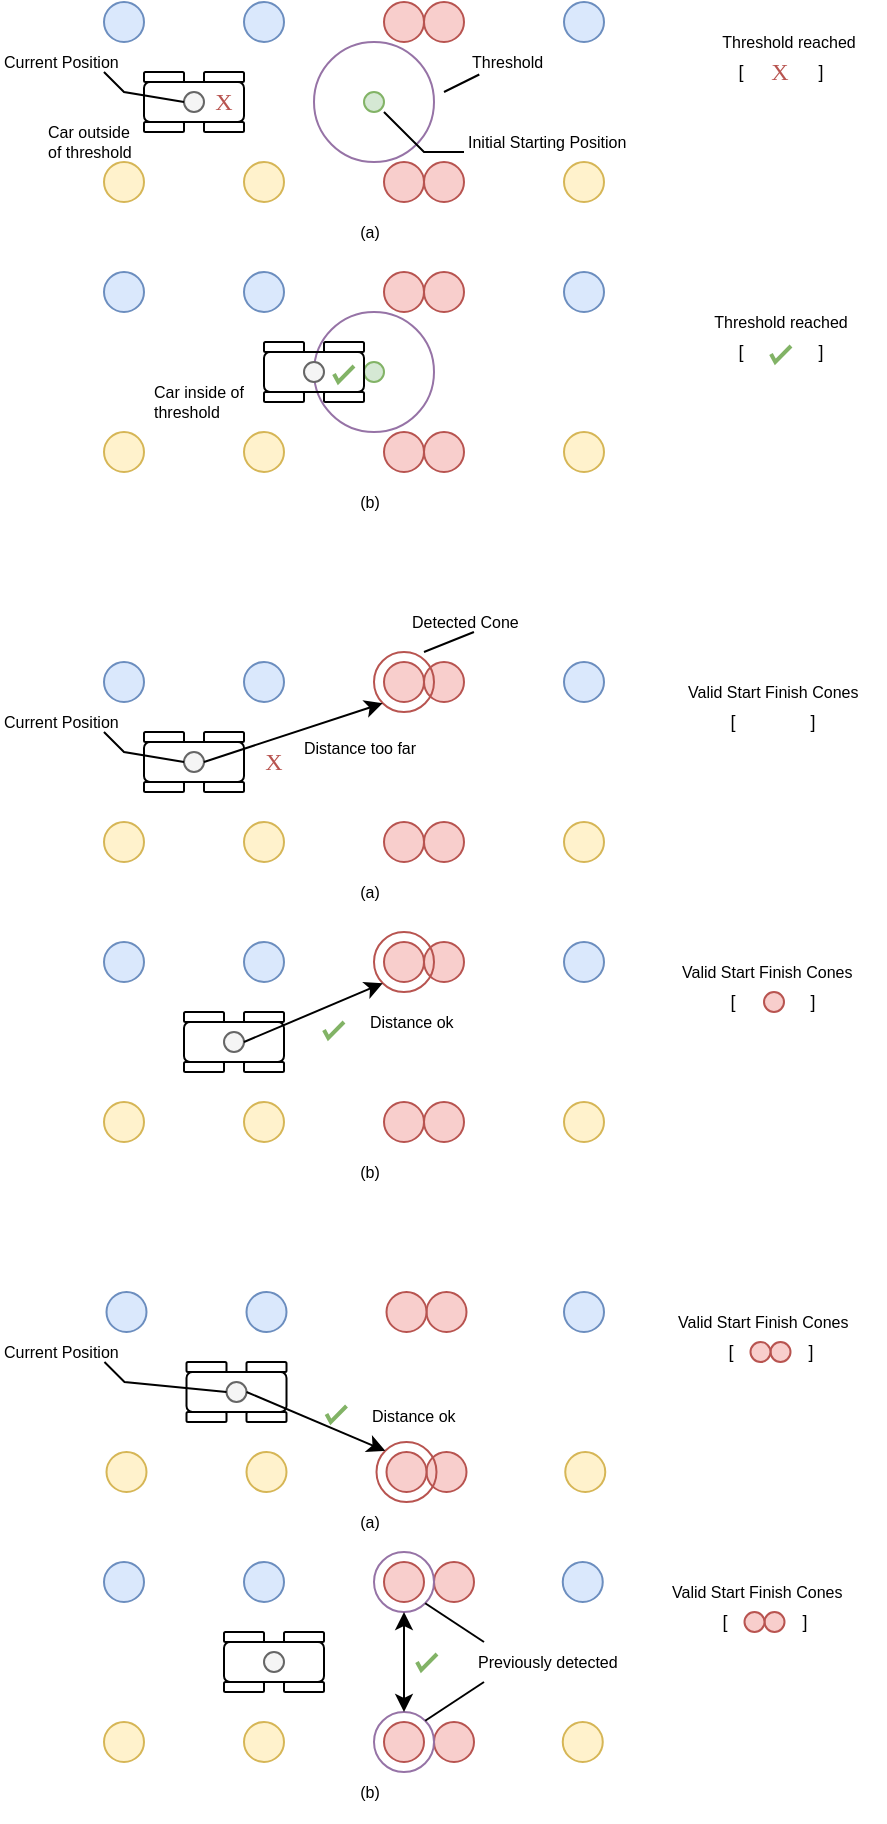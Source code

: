 <mxfile version="18.0.4" type="device"><diagram id="pE8NeCkS3sq0RhEdcYLy" name="Page-1"><mxGraphModel dx="1005" dy="575" grid="1" gridSize="10" guides="1" tooltips="1" connect="1" arrows="1" fold="1" page="1" pageScale="1" pageWidth="850" pageHeight="1100" math="0" shadow="0"><root><mxCell id="0"/><mxCell id="1" parent="0"/><mxCell id="D6EcyRkd19_P7iOiJCsI-3" value="[&amp;nbsp; &amp;nbsp; &amp;nbsp; &amp;nbsp; &amp;nbsp; &amp;nbsp; &amp;nbsp; &amp;nbsp;]" style="text;html=1;strokeColor=none;fillColor=none;align=center;verticalAlign=middle;whiteSpace=wrap;rounded=0;fontFamily=Helvetica;fontSize=9;sketch=0;" vertex="1" parent="1"><mxGeometry x="476.94" y="445" width="63.12" height="10" as="geometry"/></mxCell><mxCell id="3CB3aKo-GLkxVD4IySbN-8" value="" style="ellipse;whiteSpace=wrap;html=1;aspect=fixed;sketch=0;fillColor=none;strokeColor=#9673a6;fontFamily=Helvetica;" parent="1" vertex="1"><mxGeometry x="275" y="295" width="60" height="60" as="geometry"/></mxCell><mxCell id="4R3HOGXSp6TmTNWFVv4z-29" value="" style="ellipse;whiteSpace=wrap;html=1;aspect=fixed;sketch=0;fillColor=#dae8fc;strokeColor=#6c8ebf;fontFamily=Helvetica;" parent="1" vertex="1"><mxGeometry x="400" y="275" width="20" height="20" as="geometry"/></mxCell><mxCell id="4R3HOGXSp6TmTNWFVv4z-34" value="" style="ellipse;whiteSpace=wrap;html=1;aspect=fixed;sketch=0;fillColor=#fff2cc;strokeColor=#d6b656;fontFamily=Helvetica;" parent="1" vertex="1"><mxGeometry x="400" y="355" width="20" height="20" as="geometry"/></mxCell><mxCell id="7mS1BimvWWyyGBZMWS5H-38" value="" style="ellipse;whiteSpace=wrap;html=1;aspect=fixed;sketch=0;fillColor=#f8cecc;strokeColor=#b85450;fontFamily=Helvetica;" parent="1" vertex="1"><mxGeometry x="330" y="275" width="20" height="20" as="geometry"/></mxCell><mxCell id="7mS1BimvWWyyGBZMWS5H-39" value="" style="ellipse;whiteSpace=wrap;html=1;aspect=fixed;sketch=0;fillColor=#f8cecc;strokeColor=#b85450;fontFamily=Helvetica;" parent="1" vertex="1"><mxGeometry x="330" y="355" width="20" height="20" as="geometry"/></mxCell><mxCell id="3CB3aKo-GLkxVD4IySbN-1" value="" style="ellipse;whiteSpace=wrap;html=1;aspect=fixed;sketch=0;fillColor=#f8cecc;strokeColor=#b85450;fontFamily=Helvetica;" parent="1" vertex="1"><mxGeometry x="310" y="275" width="20" height="20" as="geometry"/></mxCell><mxCell id="3CB3aKo-GLkxVD4IySbN-4" value="" style="ellipse;whiteSpace=wrap;html=1;aspect=fixed;sketch=0;fillColor=#f8cecc;strokeColor=#b85450;fontFamily=Helvetica;" parent="1" vertex="1"><mxGeometry x="310" y="355" width="20" height="20" as="geometry"/></mxCell><mxCell id="3CB3aKo-GLkxVD4IySbN-5" value="" style="ellipse;whiteSpace=wrap;html=1;aspect=fixed;sketch=0;fillColor=#dae8fc;strokeColor=#6c8ebf;fontFamily=Helvetica;" parent="1" vertex="1"><mxGeometry x="240" y="275" width="20" height="20" as="geometry"/></mxCell><mxCell id="3CB3aKo-GLkxVD4IySbN-6" value="" style="ellipse;whiteSpace=wrap;html=1;aspect=fixed;sketch=0;fillColor=#fff2cc;strokeColor=#d6b656;fontFamily=Helvetica;" parent="1" vertex="1"><mxGeometry x="240" y="355" width="20" height="20" as="geometry"/></mxCell><mxCell id="3CB3aKo-GLkxVD4IySbN-7" value="" style="ellipse;whiteSpace=wrap;html=1;aspect=fixed;sketch=0;fillColor=#d5e8d4;strokeColor=#82b366;fontFamily=Helvetica;" parent="1" vertex="1"><mxGeometry x="300" y="320" width="10" height="10" as="geometry"/></mxCell><mxCell id="3CB3aKo-GLkxVD4IySbN-16" value="" style="group" parent="1" vertex="1" connectable="0"><mxGeometry x="190" y="310" width="50" height="30" as="geometry"/></mxCell><mxCell id="3CB3aKo-GLkxVD4IySbN-10" value="" style="rounded=1;whiteSpace=wrap;html=1;fillColor=none;" parent="3CB3aKo-GLkxVD4IySbN-16" vertex="1"><mxGeometry y="5" width="50" height="20" as="geometry"/></mxCell><mxCell id="3CB3aKo-GLkxVD4IySbN-11" value="" style="rounded=1;whiteSpace=wrap;html=1;fillColor=none;" parent="3CB3aKo-GLkxVD4IySbN-16" vertex="1"><mxGeometry width="20" height="5" as="geometry"/></mxCell><mxCell id="3CB3aKo-GLkxVD4IySbN-12" value="" style="rounded=1;whiteSpace=wrap;html=1;fillColor=none;" parent="3CB3aKo-GLkxVD4IySbN-16" vertex="1"><mxGeometry y="25" width="20" height="5" as="geometry"/></mxCell><mxCell id="3CB3aKo-GLkxVD4IySbN-13" value="" style="rounded=1;whiteSpace=wrap;html=1;fillColor=none;" parent="3CB3aKo-GLkxVD4IySbN-16" vertex="1"><mxGeometry x="30" width="20" height="5" as="geometry"/></mxCell><mxCell id="3CB3aKo-GLkxVD4IySbN-14" value="" style="rounded=1;whiteSpace=wrap;html=1;fillColor=none;" parent="3CB3aKo-GLkxVD4IySbN-16" vertex="1"><mxGeometry x="30" y="25" width="20" height="5" as="geometry"/></mxCell><mxCell id="3CB3aKo-GLkxVD4IySbN-37" value="" style="ellipse;whiteSpace=wrap;html=1;aspect=fixed;sketch=0;fillColor=#f5f5f5;strokeColor=#666666;fontFamily=Helvetica;fontColor=#333333;" parent="3CB3aKo-GLkxVD4IySbN-16" vertex="1"><mxGeometry x="20" y="10" width="10" height="10" as="geometry"/></mxCell><mxCell id="3CB3aKo-GLkxVD4IySbN-39" value="X" style="text;html=1;strokeColor=none;fillColor=none;align=center;verticalAlign=middle;whiteSpace=wrap;rounded=0;labelBackgroundColor=none;sketch=1;fontFamily=Comic Sans MS;fontColor=#B85450;" parent="3CB3aKo-GLkxVD4IySbN-16" vertex="1"><mxGeometry x="30" y="10" width="20" height="10" as="geometry"/></mxCell><mxCell id="pTOmuK1ei0gMLEp0mzOM-5" value="" style="endArrow=none;html=1;rounded=0;sketch=0;exitX=0.583;exitY=0.583;exitDx=0;exitDy=0;exitPerimeter=0;entryX=0.4;entryY=0.5;entryDx=0;entryDy=0;entryPerimeter=0;" parent="3CB3aKo-GLkxVD4IySbN-16" target="3CB3aKo-GLkxVD4IySbN-10" edge="1"><mxGeometry width="50" height="50" relative="1" as="geometry"><mxPoint x="-20.02" y="-0.02" as="sourcePoint"/><mxPoint x="20" y="20.0" as="targetPoint"/><Array as="points"><mxPoint x="-10" y="10"/></Array></mxGeometry></mxCell><mxCell id="3CB3aKo-GLkxVD4IySbN-17" value="" style="ellipse;whiteSpace=wrap;html=1;aspect=fixed;sketch=0;fillColor=#dae8fc;strokeColor=#6c8ebf;fontFamily=Helvetica;" parent="1" vertex="1"><mxGeometry x="170" y="275" width="20" height="20" as="geometry"/></mxCell><mxCell id="3CB3aKo-GLkxVD4IySbN-18" value="" style="ellipse;whiteSpace=wrap;html=1;aspect=fixed;sketch=0;fillColor=#fff2cc;strokeColor=#d6b656;fontFamily=Helvetica;" parent="1" vertex="1"><mxGeometry x="170" y="355" width="20" height="20" as="geometry"/></mxCell><mxCell id="3CB3aKo-GLkxVD4IySbN-41" value="" style="ellipse;whiteSpace=wrap;html=1;aspect=fixed;sketch=0;fillColor=#dae8fc;strokeColor=#6c8ebf;fontFamily=Helvetica;" parent="1" vertex="1"><mxGeometry x="400" y="745" width="20" height="20" as="geometry"/></mxCell><mxCell id="3CB3aKo-GLkxVD4IySbN-42" value="" style="ellipse;whiteSpace=wrap;html=1;aspect=fixed;sketch=0;fillColor=#fff2cc;strokeColor=#d6b656;fontFamily=Helvetica;" parent="1" vertex="1"><mxGeometry x="400" y="825" width="20" height="20" as="geometry"/></mxCell><mxCell id="3CB3aKo-GLkxVD4IySbN-43" value="" style="ellipse;whiteSpace=wrap;html=1;aspect=fixed;sketch=0;fillColor=#f8cecc;strokeColor=#b85450;fontFamily=Helvetica;" parent="1" vertex="1"><mxGeometry x="330" y="745" width="20" height="20" as="geometry"/></mxCell><mxCell id="3CB3aKo-GLkxVD4IySbN-44" value="" style="ellipse;whiteSpace=wrap;html=1;aspect=fixed;sketch=0;fillColor=#f8cecc;strokeColor=#b85450;fontFamily=Helvetica;" parent="1" vertex="1"><mxGeometry x="330" y="825" width="20" height="20" as="geometry"/></mxCell><mxCell id="3CB3aKo-GLkxVD4IySbN-45" value="" style="ellipse;whiteSpace=wrap;html=1;aspect=fixed;sketch=0;fillColor=#f8cecc;strokeColor=#b85450;fontFamily=Helvetica;" parent="1" vertex="1"><mxGeometry x="310" y="745" width="20" height="20" as="geometry"/></mxCell><mxCell id="3CB3aKo-GLkxVD4IySbN-46" value="" style="ellipse;whiteSpace=wrap;html=1;aspect=fixed;sketch=0;fillColor=#f8cecc;strokeColor=#b85450;fontFamily=Helvetica;" parent="1" vertex="1"><mxGeometry x="310" y="825" width="20" height="20" as="geometry"/></mxCell><mxCell id="3CB3aKo-GLkxVD4IySbN-47" value="" style="ellipse;whiteSpace=wrap;html=1;aspect=fixed;sketch=0;fillColor=#dae8fc;strokeColor=#6c8ebf;fontFamily=Helvetica;" parent="1" vertex="1"><mxGeometry x="240" y="745" width="20" height="20" as="geometry"/></mxCell><mxCell id="3CB3aKo-GLkxVD4IySbN-48" value="" style="ellipse;whiteSpace=wrap;html=1;aspect=fixed;sketch=0;fillColor=#fff2cc;strokeColor=#d6b656;fontFamily=Helvetica;" parent="1" vertex="1"><mxGeometry x="240" y="825" width="20" height="20" as="geometry"/></mxCell><mxCell id="3CB3aKo-GLkxVD4IySbN-51" value="" style="group;sketch=0;" parent="1" vertex="1" connectable="0"><mxGeometry x="210" y="780" width="50" height="30" as="geometry"/></mxCell><mxCell id="3CB3aKo-GLkxVD4IySbN-52" value="" style="rounded=1;whiteSpace=wrap;html=1;fillColor=none;sketch=0;" parent="3CB3aKo-GLkxVD4IySbN-51" vertex="1"><mxGeometry y="5" width="50" height="20" as="geometry"/></mxCell><mxCell id="3CB3aKo-GLkxVD4IySbN-53" value="" style="rounded=1;whiteSpace=wrap;html=1;fillColor=none;sketch=0;" parent="3CB3aKo-GLkxVD4IySbN-51" vertex="1"><mxGeometry width="20" height="5" as="geometry"/></mxCell><mxCell id="3CB3aKo-GLkxVD4IySbN-54" value="" style="rounded=1;whiteSpace=wrap;html=1;fillColor=none;sketch=0;" parent="3CB3aKo-GLkxVD4IySbN-51" vertex="1"><mxGeometry y="25" width="20" height="5" as="geometry"/></mxCell><mxCell id="3CB3aKo-GLkxVD4IySbN-55" value="" style="rounded=1;whiteSpace=wrap;html=1;fillColor=none;sketch=0;" parent="3CB3aKo-GLkxVD4IySbN-51" vertex="1"><mxGeometry x="30" width="20" height="5" as="geometry"/></mxCell><mxCell id="3CB3aKo-GLkxVD4IySbN-56" value="" style="rounded=1;whiteSpace=wrap;html=1;fillColor=none;sketch=0;" parent="3CB3aKo-GLkxVD4IySbN-51" vertex="1"><mxGeometry x="30" y="25" width="20" height="5" as="geometry"/></mxCell><mxCell id="3CB3aKo-GLkxVD4IySbN-57" value="" style="ellipse;whiteSpace=wrap;html=1;aspect=fixed;sketch=0;fillColor=#f5f5f5;strokeColor=#666666;fontFamily=Helvetica;fontColor=#333333;" parent="3CB3aKo-GLkxVD4IySbN-51" vertex="1"><mxGeometry x="20" y="10" width="10" height="10" as="geometry"/></mxCell><mxCell id="3CB3aKo-GLkxVD4IySbN-59" value="" style="ellipse;whiteSpace=wrap;html=1;aspect=fixed;sketch=0;fillColor=#dae8fc;strokeColor=#6c8ebf;fontFamily=Helvetica;" parent="1" vertex="1"><mxGeometry x="170" y="745" width="20" height="20" as="geometry"/></mxCell><mxCell id="3CB3aKo-GLkxVD4IySbN-60" value="" style="ellipse;whiteSpace=wrap;html=1;aspect=fixed;sketch=0;fillColor=#fff2cc;strokeColor=#d6b656;fontFamily=Helvetica;" parent="1" vertex="1"><mxGeometry x="170" y="825" width="20" height="20" as="geometry"/></mxCell><mxCell id="3CB3aKo-GLkxVD4IySbN-61" value="" style="ellipse;whiteSpace=wrap;html=1;aspect=fixed;sketch=0;fillColor=none;strokeColor=#b85450;fontFamily=Helvetica;" parent="1" vertex="1"><mxGeometry x="305" y="740" width="30" height="30" as="geometry"/></mxCell><mxCell id="3CB3aKo-GLkxVD4IySbN-62" value="" style="endArrow=classic;html=1;rounded=0;exitX=1;exitY=0.5;exitDx=0;exitDy=0;entryX=0;entryY=1;entryDx=0;entryDy=0;sketch=0;" parent="1" source="3CB3aKo-GLkxVD4IySbN-57" target="3CB3aKo-GLkxVD4IySbN-61" edge="1"><mxGeometry width="50" height="50" relative="1" as="geometry"><mxPoint x="270" y="825" as="sourcePoint"/><mxPoint x="320" y="775" as="targetPoint"/></mxGeometry></mxCell><mxCell id="3CB3aKo-GLkxVD4IySbN-63" value="" style="ellipse;whiteSpace=wrap;html=1;aspect=fixed;sketch=0;fillColor=#f8cecc;strokeColor=#b85450;fontFamily=Helvetica;" parent="1" vertex="1"><mxGeometry x="500" y="770" width="10" height="10" as="geometry"/></mxCell><mxCell id="3CB3aKo-GLkxVD4IySbN-65" value="Valid Start Finish Cones" style="text;html=1;strokeColor=none;fillColor=none;align=left;verticalAlign=middle;whiteSpace=wrap;rounded=0;fontFamily=Helvetica;fontSize=8;sketch=0;" parent="1" vertex="1"><mxGeometry x="456.5" y="755" width="97" height="10" as="geometry"/></mxCell><mxCell id="3CB3aKo-GLkxVD4IySbN-66" value="[&amp;nbsp; &amp;nbsp; &amp;nbsp; &amp;nbsp; &amp;nbsp; &amp;nbsp; &amp;nbsp; &amp;nbsp;]" style="text;html=1;strokeColor=none;fillColor=none;align=center;verticalAlign=middle;whiteSpace=wrap;rounded=0;fontFamily=Helvetica;fontSize=9;sketch=0;" parent="1" vertex="1"><mxGeometry x="473.44" y="770" width="63.12" height="10" as="geometry"/></mxCell><mxCell id="3CB3aKo-GLkxVD4IySbN-67" value="" style="html=1;verticalLabelPosition=bottom;labelBackgroundColor=#ffffff;verticalAlign=top;shadow=0;dashed=0;strokeWidth=2;shape=mxgraph.ios7.misc.check;strokeColor=#82b366;sketch=0;fontFamily=Comic Sans MS;fillColor=#d5e8d4;" parent="1" vertex="1"><mxGeometry x="280" y="785" width="10" height="8" as="geometry"/></mxCell><mxCell id="3CB3aKo-GLkxVD4IySbN-68" value="" style="ellipse;whiteSpace=wrap;html=1;aspect=fixed;sketch=0;fillColor=#dae8fc;strokeColor=#6c8ebf;fontFamily=Helvetica;" parent="1" vertex="1"><mxGeometry x="400" y="605" width="20" height="20" as="geometry"/></mxCell><mxCell id="3CB3aKo-GLkxVD4IySbN-69" value="" style="ellipse;whiteSpace=wrap;html=1;aspect=fixed;sketch=0;fillColor=#fff2cc;strokeColor=#d6b656;fontFamily=Helvetica;" parent="1" vertex="1"><mxGeometry x="400" y="685" width="20" height="20" as="geometry"/></mxCell><mxCell id="3CB3aKo-GLkxVD4IySbN-70" value="" style="ellipse;whiteSpace=wrap;html=1;aspect=fixed;sketch=0;fillColor=#f8cecc;strokeColor=#b85450;fontFamily=Helvetica;" parent="1" vertex="1"><mxGeometry x="330" y="605" width="20" height="20" as="geometry"/></mxCell><mxCell id="3CB3aKo-GLkxVD4IySbN-71" value="" style="ellipse;whiteSpace=wrap;html=1;aspect=fixed;sketch=0;fillColor=#f8cecc;strokeColor=#b85450;fontFamily=Helvetica;" parent="1" vertex="1"><mxGeometry x="330" y="685" width="20" height="20" as="geometry"/></mxCell><mxCell id="3CB3aKo-GLkxVD4IySbN-72" value="" style="ellipse;whiteSpace=wrap;html=1;aspect=fixed;sketch=0;fillColor=#f8cecc;strokeColor=#b85450;fontFamily=Helvetica;" parent="1" vertex="1"><mxGeometry x="310" y="605" width="20" height="20" as="geometry"/></mxCell><mxCell id="3CB3aKo-GLkxVD4IySbN-73" value="" style="ellipse;whiteSpace=wrap;html=1;aspect=fixed;sketch=0;fillColor=#f8cecc;strokeColor=#b85450;fontFamily=Helvetica;" parent="1" vertex="1"><mxGeometry x="310" y="685" width="20" height="20" as="geometry"/></mxCell><mxCell id="3CB3aKo-GLkxVD4IySbN-74" value="" style="ellipse;whiteSpace=wrap;html=1;aspect=fixed;sketch=0;fillColor=#dae8fc;strokeColor=#6c8ebf;fontFamily=Helvetica;" parent="1" vertex="1"><mxGeometry x="240" y="605" width="20" height="20" as="geometry"/></mxCell><mxCell id="3CB3aKo-GLkxVD4IySbN-75" value="" style="ellipse;whiteSpace=wrap;html=1;aspect=fixed;sketch=0;fillColor=#fff2cc;strokeColor=#d6b656;fontFamily=Helvetica;" parent="1" vertex="1"><mxGeometry x="240" y="685" width="20" height="20" as="geometry"/></mxCell><mxCell id="3CB3aKo-GLkxVD4IySbN-76" value="" style="group" parent="1" vertex="1" connectable="0"><mxGeometry x="190" y="640" width="50" height="30" as="geometry"/></mxCell><mxCell id="3CB3aKo-GLkxVD4IySbN-77" value="" style="rounded=1;whiteSpace=wrap;html=1;fillColor=none;" parent="3CB3aKo-GLkxVD4IySbN-76" vertex="1"><mxGeometry y="5" width="50" height="20" as="geometry"/></mxCell><mxCell id="3CB3aKo-GLkxVD4IySbN-78" value="" style="rounded=1;whiteSpace=wrap;html=1;fillColor=none;" parent="3CB3aKo-GLkxVD4IySbN-76" vertex="1"><mxGeometry width="20" height="5" as="geometry"/></mxCell><mxCell id="3CB3aKo-GLkxVD4IySbN-79" value="" style="rounded=1;whiteSpace=wrap;html=1;fillColor=none;" parent="3CB3aKo-GLkxVD4IySbN-76" vertex="1"><mxGeometry y="25" width="20" height="5" as="geometry"/></mxCell><mxCell id="3CB3aKo-GLkxVD4IySbN-80" value="" style="rounded=1;whiteSpace=wrap;html=1;fillColor=none;" parent="3CB3aKo-GLkxVD4IySbN-76" vertex="1"><mxGeometry x="30" width="20" height="5" as="geometry"/></mxCell><mxCell id="3CB3aKo-GLkxVD4IySbN-81" value="" style="rounded=1;whiteSpace=wrap;html=1;fillColor=none;" parent="3CB3aKo-GLkxVD4IySbN-76" vertex="1"><mxGeometry x="30" y="25" width="20" height="5" as="geometry"/></mxCell><mxCell id="3CB3aKo-GLkxVD4IySbN-82" value="" style="ellipse;whiteSpace=wrap;html=1;aspect=fixed;sketch=0;fillColor=#f5f5f5;strokeColor=#666666;fontFamily=Helvetica;fontColor=#333333;" parent="3CB3aKo-GLkxVD4IySbN-76" vertex="1"><mxGeometry x="20" y="10" width="10" height="10" as="geometry"/></mxCell><mxCell id="3CB3aKo-GLkxVD4IySbN-83" value="" style="ellipse;whiteSpace=wrap;html=1;aspect=fixed;sketch=0;fillColor=#dae8fc;strokeColor=#6c8ebf;fontFamily=Helvetica;" parent="1" vertex="1"><mxGeometry x="170" y="605" width="20" height="20" as="geometry"/></mxCell><mxCell id="3CB3aKo-GLkxVD4IySbN-84" value="" style="ellipse;whiteSpace=wrap;html=1;aspect=fixed;sketch=0;fillColor=#fff2cc;strokeColor=#d6b656;fontFamily=Helvetica;" parent="1" vertex="1"><mxGeometry x="170" y="685" width="20" height="20" as="geometry"/></mxCell><mxCell id="3CB3aKo-GLkxVD4IySbN-85" value="" style="ellipse;whiteSpace=wrap;html=1;aspect=fixed;sketch=0;fillColor=none;strokeColor=#b85450;fontFamily=Helvetica;" parent="1" vertex="1"><mxGeometry x="305" y="600" width="30" height="30" as="geometry"/></mxCell><mxCell id="3CB3aKo-GLkxVD4IySbN-86" value="" style="endArrow=classic;html=1;rounded=0;exitX=1;exitY=0.5;exitDx=0;exitDy=0;entryX=0;entryY=1;entryDx=0;entryDy=0;sketch=0;" parent="1" source="3CB3aKo-GLkxVD4IySbN-82" target="3CB3aKo-GLkxVD4IySbN-85" edge="1"><mxGeometry width="50" height="50" relative="1" as="geometry"><mxPoint x="270" y="685" as="sourcePoint"/><mxPoint x="320" y="635" as="targetPoint"/></mxGeometry></mxCell><mxCell id="3CB3aKo-GLkxVD4IySbN-88" value="Valid Start Finish Cones" style="text;html=1;strokeColor=none;fillColor=none;align=left;verticalAlign=middle;whiteSpace=wrap;rounded=0;fontFamily=Helvetica;fontSize=8;" parent="1" vertex="1"><mxGeometry x="460" y="615" width="97" height="10" as="geometry"/></mxCell><mxCell id="3CB3aKo-GLkxVD4IySbN-91" value="X" style="text;html=1;strokeColor=none;fillColor=none;align=center;verticalAlign=middle;whiteSpace=wrap;rounded=0;labelBackgroundColor=none;sketch=0;fontFamily=Comic Sans MS;fontColor=#B85450;" parent="1" vertex="1"><mxGeometry x="245" y="650" width="20" height="10" as="geometry"/></mxCell><mxCell id="3CB3aKo-GLkxVD4IySbN-92" value="[&amp;nbsp; &amp;nbsp; &amp;nbsp; &amp;nbsp; &amp;nbsp; &amp;nbsp; &amp;nbsp; &amp;nbsp;]" style="text;html=1;strokeColor=none;fillColor=none;align=center;verticalAlign=middle;whiteSpace=wrap;rounded=0;fontFamily=Helvetica;fontSize=9;" parent="1" vertex="1"><mxGeometry x="473.44" y="630" width="63.12" height="10" as="geometry"/></mxCell><mxCell id="3CB3aKo-GLkxVD4IySbN-93" value="" style="ellipse;whiteSpace=wrap;html=1;aspect=fixed;sketch=0;fillColor=#dae8fc;strokeColor=#6c8ebf;fontFamily=Helvetica;" parent="1" vertex="1"><mxGeometry x="400" y="920" width="20" height="20" as="geometry"/></mxCell><mxCell id="3CB3aKo-GLkxVD4IySbN-94" value="" style="ellipse;whiteSpace=wrap;html=1;aspect=fixed;sketch=0;fillColor=#fff2cc;strokeColor=#d6b656;fontFamily=Helvetica;" parent="1" vertex="1"><mxGeometry x="400.63" y="1000" width="20" height="20" as="geometry"/></mxCell><mxCell id="3CB3aKo-GLkxVD4IySbN-95" value="" style="ellipse;whiteSpace=wrap;html=1;aspect=fixed;sketch=0;fillColor=#f8cecc;strokeColor=#b85450;fontFamily=Helvetica;" parent="1" vertex="1"><mxGeometry x="331.25" y="920" width="20" height="20" as="geometry"/></mxCell><mxCell id="3CB3aKo-GLkxVD4IySbN-96" value="" style="ellipse;whiteSpace=wrap;html=1;aspect=fixed;sketch=0;fillColor=#f8cecc;strokeColor=#b85450;fontFamily=Helvetica;" parent="1" vertex="1"><mxGeometry x="331.25" y="1000" width="20" height="20" as="geometry"/></mxCell><mxCell id="3CB3aKo-GLkxVD4IySbN-97" value="" style="ellipse;whiteSpace=wrap;html=1;aspect=fixed;sketch=0;fillColor=#f8cecc;strokeColor=#b85450;fontFamily=Helvetica;" parent="1" vertex="1"><mxGeometry x="311.25" y="920" width="20" height="20" as="geometry"/></mxCell><mxCell id="3CB3aKo-GLkxVD4IySbN-98" value="" style="ellipse;whiteSpace=wrap;html=1;aspect=fixed;sketch=0;fillColor=#f8cecc;strokeColor=#b85450;fontFamily=Helvetica;" parent="1" vertex="1"><mxGeometry x="311.25" y="1000" width="20" height="20" as="geometry"/></mxCell><mxCell id="3CB3aKo-GLkxVD4IySbN-99" value="" style="ellipse;whiteSpace=wrap;html=1;aspect=fixed;sketch=0;fillColor=#dae8fc;strokeColor=#6c8ebf;fontFamily=Helvetica;" parent="1" vertex="1"><mxGeometry x="241.25" y="920" width="20" height="20" as="geometry"/></mxCell><mxCell id="3CB3aKo-GLkxVD4IySbN-100" value="" style="ellipse;whiteSpace=wrap;html=1;aspect=fixed;sketch=0;fillColor=#fff2cc;strokeColor=#d6b656;fontFamily=Helvetica;" parent="1" vertex="1"><mxGeometry x="241.25" y="1000" width="20" height="20" as="geometry"/></mxCell><mxCell id="3CB3aKo-GLkxVD4IySbN-101" value="" style="group;sketch=0;" parent="1" vertex="1" connectable="0"><mxGeometry x="211.25" y="955" width="50" height="30" as="geometry"/></mxCell><mxCell id="3CB3aKo-GLkxVD4IySbN-102" value="" style="rounded=1;whiteSpace=wrap;html=1;fillColor=none;sketch=0;" parent="3CB3aKo-GLkxVD4IySbN-101" vertex="1"><mxGeometry y="5" width="50" height="20" as="geometry"/></mxCell><mxCell id="3CB3aKo-GLkxVD4IySbN-103" value="" style="rounded=1;whiteSpace=wrap;html=1;fillColor=none;sketch=0;" parent="3CB3aKo-GLkxVD4IySbN-101" vertex="1"><mxGeometry width="20" height="5" as="geometry"/></mxCell><mxCell id="3CB3aKo-GLkxVD4IySbN-104" value="" style="rounded=1;whiteSpace=wrap;html=1;fillColor=none;sketch=0;" parent="3CB3aKo-GLkxVD4IySbN-101" vertex="1"><mxGeometry y="25" width="20" height="5" as="geometry"/></mxCell><mxCell id="3CB3aKo-GLkxVD4IySbN-105" value="" style="rounded=1;whiteSpace=wrap;html=1;fillColor=none;sketch=0;" parent="3CB3aKo-GLkxVD4IySbN-101" vertex="1"><mxGeometry x="30" width="20" height="5" as="geometry"/></mxCell><mxCell id="3CB3aKo-GLkxVD4IySbN-106" value="" style="rounded=1;whiteSpace=wrap;html=1;fillColor=none;sketch=0;" parent="3CB3aKo-GLkxVD4IySbN-101" vertex="1"><mxGeometry x="30" y="25" width="20" height="5" as="geometry"/></mxCell><mxCell id="3CB3aKo-GLkxVD4IySbN-107" value="" style="ellipse;whiteSpace=wrap;html=1;aspect=fixed;sketch=0;fillColor=#f5f5f5;strokeColor=#666666;fontFamily=Helvetica;fontColor=#333333;" parent="3CB3aKo-GLkxVD4IySbN-101" vertex="1"><mxGeometry x="20" y="10" width="10" height="10" as="geometry"/></mxCell><mxCell id="3CB3aKo-GLkxVD4IySbN-108" value="" style="ellipse;whiteSpace=wrap;html=1;aspect=fixed;sketch=0;fillColor=#dae8fc;strokeColor=#6c8ebf;fontFamily=Helvetica;" parent="1" vertex="1"><mxGeometry x="171.25" y="920" width="20" height="20" as="geometry"/></mxCell><mxCell id="3CB3aKo-GLkxVD4IySbN-109" value="" style="ellipse;whiteSpace=wrap;html=1;aspect=fixed;sketch=0;fillColor=#fff2cc;strokeColor=#d6b656;fontFamily=Helvetica;" parent="1" vertex="1"><mxGeometry x="171.25" y="1000" width="20" height="20" as="geometry"/></mxCell><mxCell id="3CB3aKo-GLkxVD4IySbN-110" value="" style="ellipse;whiteSpace=wrap;html=1;aspect=fixed;sketch=0;fillColor=none;strokeColor=#b85450;fontFamily=Helvetica;" parent="1" vertex="1"><mxGeometry x="306.25" y="995" width="30" height="30" as="geometry"/></mxCell><mxCell id="3CB3aKo-GLkxVD4IySbN-111" value="" style="endArrow=classic;html=1;rounded=0;exitX=1;exitY=0.5;exitDx=0;exitDy=0;sketch=0;entryX=0;entryY=0;entryDx=0;entryDy=0;" parent="1" source="3CB3aKo-GLkxVD4IySbN-107" target="3CB3aKo-GLkxVD4IySbN-110" edge="1"><mxGeometry width="50" height="50" relative="1" as="geometry"><mxPoint x="271.25" y="1000" as="sourcePoint"/><mxPoint x="304.75" y="985" as="targetPoint"/></mxGeometry></mxCell><mxCell id="3CB3aKo-GLkxVD4IySbN-112" value="" style="ellipse;whiteSpace=wrap;html=1;aspect=fixed;sketch=0;fillColor=#f8cecc;strokeColor=#b85450;fontFamily=Helvetica;" parent="1" vertex="1"><mxGeometry x="503.25" y="945" width="10" height="10" as="geometry"/></mxCell><mxCell id="3CB3aKo-GLkxVD4IySbN-113" value="Valid Start Finish Cones" style="text;html=1;strokeColor=none;fillColor=none;align=left;verticalAlign=middle;whiteSpace=wrap;rounded=0;fontFamily=Helvetica;fontSize=8;sketch=0;" parent="1" vertex="1"><mxGeometry x="454.75" y="930" width="97" height="10" as="geometry"/></mxCell><mxCell id="3CB3aKo-GLkxVD4IySbN-114" value="[&amp;nbsp; &amp;nbsp; &amp;nbsp; &amp;nbsp; &amp;nbsp; &amp;nbsp; &amp;nbsp; &amp;nbsp;]" style="text;html=1;strokeColor=none;fillColor=none;align=center;verticalAlign=middle;whiteSpace=wrap;rounded=0;fontFamily=Helvetica;fontSize=9;sketch=0;" parent="1" vertex="1"><mxGeometry x="471.69" y="945" width="63.12" height="10" as="geometry"/></mxCell><mxCell id="3CB3aKo-GLkxVD4IySbN-115" value="" style="html=1;verticalLabelPosition=bottom;labelBackgroundColor=#ffffff;verticalAlign=top;shadow=0;dashed=0;strokeWidth=2;shape=mxgraph.ios7.misc.check;strokeColor=#82b366;sketch=0;fontFamily=Comic Sans MS;fillColor=#d5e8d4;" parent="1" vertex="1"><mxGeometry x="281.25" y="977" width="10" height="8" as="geometry"/></mxCell><mxCell id="3CB3aKo-GLkxVD4IySbN-116" value="" style="ellipse;whiteSpace=wrap;html=1;aspect=fixed;sketch=0;fillColor=#f8cecc;strokeColor=#b85450;fontFamily=Helvetica;" parent="1" vertex="1"><mxGeometry x="493.25" y="945" width="10" height="10" as="geometry"/></mxCell><mxCell id="3CB3aKo-GLkxVD4IySbN-120" value="" style="ellipse;whiteSpace=wrap;html=1;aspect=fixed;sketch=0;fillColor=#dae8fc;strokeColor=#6c8ebf;fontFamily=Helvetica;" parent="1" vertex="1"><mxGeometry x="399.38" y="1055" width="20" height="20" as="geometry"/></mxCell><mxCell id="3CB3aKo-GLkxVD4IySbN-121" value="" style="ellipse;whiteSpace=wrap;html=1;aspect=fixed;sketch=0;fillColor=#fff2cc;strokeColor=#d6b656;fontFamily=Helvetica;" parent="1" vertex="1"><mxGeometry x="399.38" y="1135" width="20" height="20" as="geometry"/></mxCell><mxCell id="3CB3aKo-GLkxVD4IySbN-122" value="" style="ellipse;whiteSpace=wrap;html=1;aspect=fixed;sketch=0;fillColor=#f8cecc;strokeColor=#b85450;fontFamily=Helvetica;" parent="1" vertex="1"><mxGeometry x="335" y="1055" width="20" height="20" as="geometry"/></mxCell><mxCell id="3CB3aKo-GLkxVD4IySbN-123" value="" style="ellipse;whiteSpace=wrap;html=1;aspect=fixed;sketch=0;fillColor=#f8cecc;strokeColor=#b85450;fontFamily=Helvetica;" parent="1" vertex="1"><mxGeometry x="335" y="1135" width="20" height="20" as="geometry"/></mxCell><mxCell id="3CB3aKo-GLkxVD4IySbN-124" value="" style="ellipse;whiteSpace=wrap;html=1;aspect=fixed;sketch=0;fillColor=#f8cecc;strokeColor=#b85450;fontFamily=Helvetica;" parent="1" vertex="1"><mxGeometry x="310" y="1055" width="20" height="20" as="geometry"/></mxCell><mxCell id="3CB3aKo-GLkxVD4IySbN-125" value="" style="ellipse;whiteSpace=wrap;html=1;aspect=fixed;sketch=0;fillColor=#f8cecc;strokeColor=#b85450;fontFamily=Helvetica;" parent="1" vertex="1"><mxGeometry x="310" y="1135" width="20" height="20" as="geometry"/></mxCell><mxCell id="3CB3aKo-GLkxVD4IySbN-126" value="" style="ellipse;whiteSpace=wrap;html=1;aspect=fixed;sketch=0;fillColor=#dae8fc;strokeColor=#6c8ebf;fontFamily=Helvetica;" parent="1" vertex="1"><mxGeometry x="240" y="1055" width="20" height="20" as="geometry"/></mxCell><mxCell id="3CB3aKo-GLkxVD4IySbN-127" value="" style="ellipse;whiteSpace=wrap;html=1;aspect=fixed;sketch=0;fillColor=#fff2cc;strokeColor=#d6b656;fontFamily=Helvetica;" parent="1" vertex="1"><mxGeometry x="240" y="1135" width="20" height="20" as="geometry"/></mxCell><mxCell id="3CB3aKo-GLkxVD4IySbN-128" value="" style="group;sketch=0;" parent="1" vertex="1" connectable="0"><mxGeometry x="230" y="1090" width="50" height="30" as="geometry"/></mxCell><mxCell id="3CB3aKo-GLkxVD4IySbN-129" value="" style="rounded=1;whiteSpace=wrap;html=1;fillColor=none;sketch=0;" parent="3CB3aKo-GLkxVD4IySbN-128" vertex="1"><mxGeometry y="5" width="50" height="20" as="geometry"/></mxCell><mxCell id="3CB3aKo-GLkxVD4IySbN-130" value="" style="rounded=1;whiteSpace=wrap;html=1;fillColor=none;sketch=0;" parent="3CB3aKo-GLkxVD4IySbN-128" vertex="1"><mxGeometry width="20" height="5" as="geometry"/></mxCell><mxCell id="3CB3aKo-GLkxVD4IySbN-131" value="" style="rounded=1;whiteSpace=wrap;html=1;fillColor=none;sketch=0;" parent="3CB3aKo-GLkxVD4IySbN-128" vertex="1"><mxGeometry y="25" width="20" height="5" as="geometry"/></mxCell><mxCell id="3CB3aKo-GLkxVD4IySbN-132" value="" style="rounded=1;whiteSpace=wrap;html=1;fillColor=none;sketch=0;" parent="3CB3aKo-GLkxVD4IySbN-128" vertex="1"><mxGeometry x="30" width="20" height="5" as="geometry"/></mxCell><mxCell id="3CB3aKo-GLkxVD4IySbN-133" value="" style="rounded=1;whiteSpace=wrap;html=1;fillColor=none;sketch=0;" parent="3CB3aKo-GLkxVD4IySbN-128" vertex="1"><mxGeometry x="30" y="25" width="20" height="5" as="geometry"/></mxCell><mxCell id="3CB3aKo-GLkxVD4IySbN-134" value="" style="ellipse;whiteSpace=wrap;html=1;aspect=fixed;sketch=0;fillColor=#f5f5f5;strokeColor=#666666;fontFamily=Helvetica;fontColor=#333333;" parent="3CB3aKo-GLkxVD4IySbN-128" vertex="1"><mxGeometry x="20" y="10" width="10" height="10" as="geometry"/></mxCell><mxCell id="3CB3aKo-GLkxVD4IySbN-135" value="" style="ellipse;whiteSpace=wrap;html=1;aspect=fixed;sketch=0;fillColor=#dae8fc;strokeColor=#6c8ebf;fontFamily=Helvetica;" parent="1" vertex="1"><mxGeometry x="170" y="1055" width="20" height="20" as="geometry"/></mxCell><mxCell id="3CB3aKo-GLkxVD4IySbN-136" value="" style="ellipse;whiteSpace=wrap;html=1;aspect=fixed;sketch=0;fillColor=#fff2cc;strokeColor=#d6b656;fontFamily=Helvetica;" parent="1" vertex="1"><mxGeometry x="170" y="1135" width="20" height="20" as="geometry"/></mxCell><mxCell id="3CB3aKo-GLkxVD4IySbN-137" value="" style="ellipse;whiteSpace=wrap;html=1;aspect=fixed;sketch=0;fillColor=none;strokeColor=#9673a6;fontFamily=Helvetica;" parent="1" vertex="1"><mxGeometry x="305" y="1130" width="30" height="30" as="geometry"/></mxCell><mxCell id="3CB3aKo-GLkxVD4IySbN-139" value="" style="ellipse;whiteSpace=wrap;html=1;aspect=fixed;sketch=0;fillColor=#f8cecc;strokeColor=#b85450;fontFamily=Helvetica;" parent="1" vertex="1"><mxGeometry x="500.25" y="1080" width="10" height="10" as="geometry"/></mxCell><mxCell id="3CB3aKo-GLkxVD4IySbN-140" value="Valid Start Finish Cones" style="text;html=1;strokeColor=none;fillColor=none;align=left;verticalAlign=middle;whiteSpace=wrap;rounded=0;fontFamily=Helvetica;fontSize=8;sketch=0;" parent="1" vertex="1"><mxGeometry x="451.75" y="1065" width="97" height="10" as="geometry"/></mxCell><mxCell id="3CB3aKo-GLkxVD4IySbN-141" value="[&amp;nbsp; &amp;nbsp; &amp;nbsp; &amp;nbsp; &amp;nbsp; &amp;nbsp; &amp;nbsp; &amp;nbsp;]" style="text;html=1;strokeColor=none;fillColor=none;align=center;verticalAlign=middle;whiteSpace=wrap;rounded=0;fontFamily=Helvetica;fontSize=9;sketch=0;" parent="1" vertex="1"><mxGeometry x="468.69" y="1080" width="63.12" height="10" as="geometry"/></mxCell><mxCell id="3CB3aKo-GLkxVD4IySbN-143" value="" style="ellipse;whiteSpace=wrap;html=1;aspect=fixed;sketch=0;fillColor=#f8cecc;strokeColor=#b85450;fontFamily=Helvetica;" parent="1" vertex="1"><mxGeometry x="490.25" y="1080" width="10" height="10" as="geometry"/></mxCell><mxCell id="3CB3aKo-GLkxVD4IySbN-144" value="" style="ellipse;whiteSpace=wrap;html=1;aspect=fixed;sketch=0;fillColor=none;strokeColor=#9673a6;fontFamily=Helvetica;" parent="1" vertex="1"><mxGeometry x="305" y="1050" width="30" height="30" as="geometry"/></mxCell><mxCell id="3CB3aKo-GLkxVD4IySbN-145" value="" style="endArrow=classic;startArrow=classic;html=1;rounded=0;sketch=0;entryX=0.5;entryY=1;entryDx=0;entryDy=0;exitX=0.5;exitY=0;exitDx=0;exitDy=0;" parent="1" source="3CB3aKo-GLkxVD4IySbN-137" target="3CB3aKo-GLkxVD4IySbN-144" edge="1"><mxGeometry width="50" height="50" relative="1" as="geometry"><mxPoint x="350" y="1135" as="sourcePoint"/><mxPoint x="400" y="1085" as="targetPoint"/></mxGeometry></mxCell><mxCell id="3CB3aKo-GLkxVD4IySbN-146" value="" style="html=1;verticalLabelPosition=bottom;labelBackgroundColor=#ffffff;verticalAlign=top;shadow=0;dashed=0;strokeWidth=2;shape=mxgraph.ios7.misc.check;strokeColor=#82b366;sketch=0;fontFamily=Comic Sans MS;fillColor=#d5e8d4;" parent="1" vertex="1"><mxGeometry x="326.5" y="1101" width="10" height="8" as="geometry"/></mxCell><mxCell id="3CB3aKo-GLkxVD4IySbN-160" value="Threshold" style="text;html=1;strokeColor=none;fillColor=none;align=left;verticalAlign=middle;whiteSpace=wrap;rounded=0;fontFamily=Helvetica;fontSize=8;" parent="1" vertex="1"><mxGeometry x="351.5" y="300" width="50" height="10" as="geometry"/></mxCell><mxCell id="3CB3aKo-GLkxVD4IySbN-161" value="" style="endArrow=none;html=1;rounded=0;sketch=0;entryX=0.123;entryY=1.124;entryDx=0;entryDy=0;entryPerimeter=0;" parent="1" target="3CB3aKo-GLkxVD4IySbN-160" edge="1"><mxGeometry width="50" height="50" relative="1" as="geometry"><mxPoint x="340" y="320" as="sourcePoint"/><mxPoint x="377" y="320" as="targetPoint"/></mxGeometry></mxCell><mxCell id="3CB3aKo-GLkxVD4IySbN-171" value="Detected Cone" style="text;html=1;strokeColor=none;fillColor=none;align=left;verticalAlign=middle;whiteSpace=wrap;rounded=0;fontFamily=Helvetica;fontSize=8;" parent="1" vertex="1"><mxGeometry x="321.5" y="580" width="90" height="10" as="geometry"/></mxCell><mxCell id="3CB3aKo-GLkxVD4IySbN-174" value="" style="endArrow=none;html=1;rounded=0;sketch=0;exitX=0.833;exitY=0;exitDx=0;exitDy=0;exitPerimeter=0;entryX=0.372;entryY=1;entryDx=0;entryDy=0;entryPerimeter=0;" parent="1" source="3CB3aKo-GLkxVD4IySbN-85" target="3CB3aKo-GLkxVD4IySbN-171" edge="1"><mxGeometry width="50" height="50" relative="1" as="geometry"><mxPoint x="370" y="640" as="sourcePoint"/><mxPoint x="420" y="590" as="targetPoint"/></mxGeometry></mxCell><mxCell id="3CB3aKo-GLkxVD4IySbN-175" value="Previously detected" style="text;html=1;strokeColor=none;fillColor=none;align=left;verticalAlign=middle;whiteSpace=wrap;rounded=0;fontFamily=Helvetica;fontSize=8;sketch=0;" parent="1" vertex="1"><mxGeometry x="355" y="1100" width="90" height="10" as="geometry"/></mxCell><mxCell id="3CB3aKo-GLkxVD4IySbN-176" value="" style="endArrow=none;html=1;rounded=0;sketch=0;entryX=1;entryY=1;entryDx=0;entryDy=0;" parent="1" target="3CB3aKo-GLkxVD4IySbN-144" edge="1"><mxGeometry width="50" height="50" relative="1" as="geometry"><mxPoint x="360" y="1095" as="sourcePoint"/><mxPoint x="340" y="1085" as="targetPoint"/></mxGeometry></mxCell><mxCell id="3CB3aKo-GLkxVD4IySbN-177" value="" style="endArrow=none;html=1;rounded=0;sketch=0;entryX=1;entryY=0;entryDx=0;entryDy=0;" parent="1" target="3CB3aKo-GLkxVD4IySbN-137" edge="1"><mxGeometry width="50" height="50" relative="1" as="geometry"><mxPoint x="360" y="1115" as="sourcePoint"/><mxPoint x="340.607" y="1085.607" as="targetPoint"/></mxGeometry></mxCell><mxCell id="pTOmuK1ei0gMLEp0mzOM-1" value="Initial Starting Position" style="text;html=1;strokeColor=none;fillColor=none;align=left;verticalAlign=middle;whiteSpace=wrap;rounded=0;fontFamily=Helvetica;fontSize=8;" parent="1" vertex="1"><mxGeometry x="350" y="340" width="88.5" height="10" as="geometry"/></mxCell><mxCell id="pTOmuK1ei0gMLEp0mzOM-2" value="" style="endArrow=none;html=1;rounded=0;sketch=0;exitX=0.583;exitY=0.583;exitDx=0;exitDy=0;exitPerimeter=0;entryX=0;entryY=1;entryDx=0;entryDy=0;" parent="1" source="3CB3aKo-GLkxVD4IySbN-8" target="pTOmuK1ei0gMLEp0mzOM-1" edge="1"><mxGeometry width="50" height="50" relative="1" as="geometry"><mxPoint x="350" y="330" as="sourcePoint"/><mxPoint x="340" y="350" as="targetPoint"/><Array as="points"><mxPoint x="330" y="350"/></Array></mxGeometry></mxCell><mxCell id="pTOmuK1ei0gMLEp0mzOM-4" value="Current Position" style="text;html=1;strokeColor=none;fillColor=none;align=left;verticalAlign=middle;whiteSpace=wrap;rounded=0;fontFamily=Helvetica;fontSize=8;" parent="1" vertex="1"><mxGeometry x="118" y="300" width="68.5" height="10" as="geometry"/></mxCell><mxCell id="pTOmuK1ei0gMLEp0mzOM-16" value="Car outside of threshold" style="text;html=1;strokeColor=none;fillColor=none;align=left;verticalAlign=middle;whiteSpace=wrap;rounded=0;fontFamily=Helvetica;fontSize=8;" parent="1" vertex="1"><mxGeometry x="139.5" y="340" width="47" height="10" as="geometry"/></mxCell><mxCell id="pTOmuK1ei0gMLEp0mzOM-19" value="Distance too far" style="text;html=1;strokeColor=none;fillColor=none;align=left;verticalAlign=middle;whiteSpace=wrap;rounded=0;fontFamily=Helvetica;fontSize=8;" parent="1" vertex="1"><mxGeometry x="267.5" y="643" width="68.5" height="10" as="geometry"/></mxCell><mxCell id="pTOmuK1ei0gMLEp0mzOM-20" value="Distance ok" style="text;html=1;strokeColor=none;fillColor=none;align=left;verticalAlign=middle;whiteSpace=wrap;rounded=0;fontFamily=Helvetica;fontSize=8;sketch=0;" parent="1" vertex="1"><mxGeometry x="300.75" y="780" width="68.5" height="10" as="geometry"/></mxCell><mxCell id="pTOmuK1ei0gMLEp0mzOM-21" value="Distance ok" style="text;html=1;strokeColor=none;fillColor=none;align=left;verticalAlign=middle;whiteSpace=wrap;rounded=0;fontFamily=Helvetica;fontSize=8;sketch=0;" parent="1" vertex="1"><mxGeometry x="302" y="977" width="68.5" height="10" as="geometry"/></mxCell><mxCell id="rrbsNDg1auEN__mWc96U-1" value="(a)" style="text;html=1;strokeColor=none;fillColor=none;align=center;verticalAlign=middle;whiteSpace=wrap;rounded=0;fontSize=8;" parent="1" vertex="1"><mxGeometry x="272.5" y="375" width="60" height="30" as="geometry"/></mxCell><mxCell id="rrbsNDg1auEN__mWc96U-2" value="" style="group" parent="1" vertex="1" connectable="0"><mxGeometry x="170" y="410" width="265" height="100" as="geometry"/></mxCell><mxCell id="3CB3aKo-GLkxVD4IySbN-19" value="" style="ellipse;whiteSpace=wrap;html=1;aspect=fixed;sketch=0;fillColor=#dae8fc;strokeColor=#6c8ebf;fontFamily=Helvetica;" parent="rrbsNDg1auEN__mWc96U-2" vertex="1"><mxGeometry x="230" width="20" height="20" as="geometry"/></mxCell><mxCell id="3CB3aKo-GLkxVD4IySbN-20" value="" style="ellipse;whiteSpace=wrap;html=1;aspect=fixed;sketch=0;fillColor=#fff2cc;strokeColor=#d6b656;fontFamily=Helvetica;" parent="rrbsNDg1auEN__mWc96U-2" vertex="1"><mxGeometry x="230" y="80" width="20" height="20" as="geometry"/></mxCell><mxCell id="3CB3aKo-GLkxVD4IySbN-21" value="" style="ellipse;whiteSpace=wrap;html=1;aspect=fixed;sketch=0;fillColor=#f8cecc;strokeColor=#b85450;fontFamily=Helvetica;" parent="rrbsNDg1auEN__mWc96U-2" vertex="1"><mxGeometry x="160" width="20" height="20" as="geometry"/></mxCell><mxCell id="3CB3aKo-GLkxVD4IySbN-22" value="" style="ellipse;whiteSpace=wrap;html=1;aspect=fixed;sketch=0;fillColor=#f8cecc;strokeColor=#b85450;fontFamily=Helvetica;" parent="rrbsNDg1auEN__mWc96U-2" vertex="1"><mxGeometry x="160" y="80" width="20" height="20" as="geometry"/></mxCell><mxCell id="3CB3aKo-GLkxVD4IySbN-23" value="" style="ellipse;whiteSpace=wrap;html=1;aspect=fixed;sketch=0;fillColor=#f8cecc;strokeColor=#b85450;fontFamily=Helvetica;" parent="rrbsNDg1auEN__mWc96U-2" vertex="1"><mxGeometry x="140" width="20" height="20" as="geometry"/></mxCell><mxCell id="3CB3aKo-GLkxVD4IySbN-24" value="" style="ellipse;whiteSpace=wrap;html=1;aspect=fixed;sketch=0;fillColor=#f8cecc;strokeColor=#b85450;fontFamily=Helvetica;" parent="rrbsNDg1auEN__mWc96U-2" vertex="1"><mxGeometry x="140" y="80" width="20" height="20" as="geometry"/></mxCell><mxCell id="3CB3aKo-GLkxVD4IySbN-25" value="" style="ellipse;whiteSpace=wrap;html=1;aspect=fixed;sketch=0;fillColor=#dae8fc;strokeColor=#6c8ebf;fontFamily=Helvetica;" parent="rrbsNDg1auEN__mWc96U-2" vertex="1"><mxGeometry x="70" width="20" height="20" as="geometry"/></mxCell><mxCell id="3CB3aKo-GLkxVD4IySbN-26" value="" style="ellipse;whiteSpace=wrap;html=1;aspect=fixed;sketch=0;fillColor=#fff2cc;strokeColor=#d6b656;fontFamily=Helvetica;" parent="rrbsNDg1auEN__mWc96U-2" vertex="1"><mxGeometry x="70" y="80" width="20" height="20" as="geometry"/></mxCell><mxCell id="3CB3aKo-GLkxVD4IySbN-27" value="" style="ellipse;whiteSpace=wrap;html=1;aspect=fixed;sketch=0;fillColor=#d5e8d4;strokeColor=#82b366;fontFamily=Helvetica;" parent="rrbsNDg1auEN__mWc96U-2" vertex="1"><mxGeometry x="130" y="45" width="10" height="10" as="geometry"/></mxCell><mxCell id="3CB3aKo-GLkxVD4IySbN-28" value="" style="ellipse;whiteSpace=wrap;html=1;aspect=fixed;sketch=0;fillColor=none;strokeColor=#9673a6;fontFamily=Helvetica;" parent="rrbsNDg1auEN__mWc96U-2" vertex="1"><mxGeometry x="105" y="20" width="60" height="60" as="geometry"/></mxCell><mxCell id="3CB3aKo-GLkxVD4IySbN-29" value="" style="group;sketch=0;" parent="rrbsNDg1auEN__mWc96U-2" vertex="1" connectable="0"><mxGeometry x="80" y="35" width="50" height="30" as="geometry"/></mxCell><mxCell id="3CB3aKo-GLkxVD4IySbN-30" value="" style="rounded=1;whiteSpace=wrap;html=1;fillColor=none;sketch=0;" parent="3CB3aKo-GLkxVD4IySbN-29" vertex="1"><mxGeometry y="5" width="50" height="20" as="geometry"/></mxCell><mxCell id="3CB3aKo-GLkxVD4IySbN-31" value="" style="rounded=1;whiteSpace=wrap;html=1;fillColor=none;sketch=0;" parent="3CB3aKo-GLkxVD4IySbN-29" vertex="1"><mxGeometry width="20" height="5" as="geometry"/></mxCell><mxCell id="3CB3aKo-GLkxVD4IySbN-32" value="" style="rounded=1;whiteSpace=wrap;html=1;fillColor=none;sketch=0;" parent="3CB3aKo-GLkxVD4IySbN-29" vertex="1"><mxGeometry y="25" width="20" height="5" as="geometry"/></mxCell><mxCell id="3CB3aKo-GLkxVD4IySbN-33" value="" style="rounded=1;whiteSpace=wrap;html=1;fillColor=none;sketch=0;" parent="3CB3aKo-GLkxVD4IySbN-29" vertex="1"><mxGeometry x="30" width="20" height="5" as="geometry"/></mxCell><mxCell id="3CB3aKo-GLkxVD4IySbN-34" value="" style="rounded=1;whiteSpace=wrap;html=1;fillColor=none;sketch=0;" parent="3CB3aKo-GLkxVD4IySbN-29" vertex="1"><mxGeometry x="30" y="25" width="20" height="5" as="geometry"/></mxCell><mxCell id="3CB3aKo-GLkxVD4IySbN-38" value="" style="ellipse;whiteSpace=wrap;html=1;aspect=fixed;sketch=0;fillColor=#f5f5f5;strokeColor=#666666;fontFamily=Helvetica;fontColor=#333333;" parent="3CB3aKo-GLkxVD4IySbN-29" vertex="1"><mxGeometry x="20" y="10" width="10" height="10" as="geometry"/></mxCell><mxCell id="3CB3aKo-GLkxVD4IySbN-40" value="" style="html=1;verticalLabelPosition=bottom;labelBackgroundColor=#ffffff;verticalAlign=top;shadow=0;dashed=0;strokeWidth=2;shape=mxgraph.ios7.misc.check;strokeColor=#82b366;sketch=0;fontFamily=Comic Sans MS;fillColor=#d5e8d4;" parent="3CB3aKo-GLkxVD4IySbN-29" vertex="1"><mxGeometry x="35" y="12" width="10" height="8" as="geometry"/></mxCell><mxCell id="3CB3aKo-GLkxVD4IySbN-35" value="" style="ellipse;whiteSpace=wrap;html=1;aspect=fixed;sketch=0;fillColor=#dae8fc;strokeColor=#6c8ebf;fontFamily=Helvetica;" parent="rrbsNDg1auEN__mWc96U-2" vertex="1"><mxGeometry width="20" height="20" as="geometry"/></mxCell><mxCell id="3CB3aKo-GLkxVD4IySbN-36" value="" style="ellipse;whiteSpace=wrap;html=1;aspect=fixed;sketch=0;fillColor=#fff2cc;strokeColor=#d6b656;fontFamily=Helvetica;" parent="rrbsNDg1auEN__mWc96U-2" vertex="1"><mxGeometry y="80" width="20" height="20" as="geometry"/></mxCell><mxCell id="pTOmuK1ei0gMLEp0mzOM-18" value="Car inside of threshold" style="text;html=1;strokeColor=none;fillColor=none;align=left;verticalAlign=middle;whiteSpace=wrap;rounded=0;fontFamily=Helvetica;fontSize=8;" parent="rrbsNDg1auEN__mWc96U-2" vertex="1"><mxGeometry x="23" y="60" width="47" height="10" as="geometry"/></mxCell><mxCell id="rrbsNDg1auEN__mWc96U-3" value="(b)" style="text;html=1;strokeColor=none;fillColor=none;align=center;verticalAlign=middle;whiteSpace=wrap;rounded=0;fontSize=8;" parent="1" vertex="1"><mxGeometry x="272.5" y="510" width="60" height="30" as="geometry"/></mxCell><mxCell id="SiPeTCwgPGqt0pkgRVud-1" value="" style="endArrow=none;html=1;rounded=0;sketch=0;exitX=0.583;exitY=0.583;exitDx=0;exitDy=0;exitPerimeter=0;entryX=0.4;entryY=0.5;entryDx=0;entryDy=0;entryPerimeter=0;" parent="1" edge="1"><mxGeometry width="50" height="50" relative="1" as="geometry"><mxPoint x="169.98" y="639.98" as="sourcePoint"/><mxPoint x="210" y="655" as="targetPoint"/><Array as="points"><mxPoint x="180" y="650"/></Array></mxGeometry></mxCell><mxCell id="SiPeTCwgPGqt0pkgRVud-2" value="Current Position" style="text;html=1;strokeColor=none;fillColor=none;align=left;verticalAlign=middle;whiteSpace=wrap;rounded=0;fontFamily=Helvetica;fontSize=8;" parent="1" vertex="1"><mxGeometry x="118" y="630" width="68.5" height="10" as="geometry"/></mxCell><mxCell id="SiPeTCwgPGqt0pkgRVud-3" value="(a)" style="text;html=1;strokeColor=none;fillColor=none;align=center;verticalAlign=middle;whiteSpace=wrap;rounded=0;fontSize=8;" parent="1" vertex="1"><mxGeometry x="272.5" y="705" width="60" height="30" as="geometry"/></mxCell><mxCell id="SiPeTCwgPGqt0pkgRVud-4" value="(b)" style="text;html=1;strokeColor=none;fillColor=none;align=center;verticalAlign=middle;whiteSpace=wrap;rounded=0;fontSize=8;" parent="1" vertex="1"><mxGeometry x="272.5" y="845" width="60" height="30" as="geometry"/></mxCell><mxCell id="SiPeTCwgPGqt0pkgRVud-5" value="(a)" style="text;html=1;strokeColor=none;fillColor=none;align=center;verticalAlign=middle;whiteSpace=wrap;rounded=0;fontSize=8;" parent="1" vertex="1"><mxGeometry x="272.5" y="1020" width="60" height="30" as="geometry"/></mxCell><mxCell id="SiPeTCwgPGqt0pkgRVud-6" value="(b)" style="text;html=1;strokeColor=none;fillColor=none;align=center;verticalAlign=middle;whiteSpace=wrap;rounded=0;fontSize=8;" parent="1" vertex="1"><mxGeometry x="272.5" y="1155" width="60" height="30" as="geometry"/></mxCell><mxCell id="D6EcyRkd19_P7iOiJCsI-2" value="Threshold reached" style="text;html=1;strokeColor=none;fillColor=none;align=center;verticalAlign=middle;whiteSpace=wrap;rounded=0;fontFamily=Helvetica;fontSize=8;sketch=0;" vertex="1" parent="1"><mxGeometry x="460" y="430" width="97" height="10" as="geometry"/></mxCell><mxCell id="D6EcyRkd19_P7iOiJCsI-4" value="Threshold reached" style="text;html=1;strokeColor=none;fillColor=none;align=center;verticalAlign=middle;whiteSpace=wrap;rounded=0;fontFamily=Helvetica;fontSize=8;" vertex="1" parent="1"><mxGeometry x="463.5" y="290" width="97" height="10" as="geometry"/></mxCell><mxCell id="D6EcyRkd19_P7iOiJCsI-5" value="[&amp;nbsp; &amp;nbsp; &amp;nbsp; &amp;nbsp; &amp;nbsp; &amp;nbsp; &amp;nbsp; &amp;nbsp;]" style="text;html=1;strokeColor=none;fillColor=none;align=center;verticalAlign=middle;whiteSpace=wrap;rounded=0;fontFamily=Helvetica;fontSize=9;" vertex="1" parent="1"><mxGeometry x="476.94" y="305" width="63.12" height="10" as="geometry"/></mxCell><mxCell id="D6EcyRkd19_P7iOiJCsI-6" value="" style="html=1;verticalLabelPosition=bottom;labelBackgroundColor=#ffffff;verticalAlign=top;shadow=0;dashed=0;strokeWidth=2;shape=mxgraph.ios7.misc.check;strokeColor=#82b366;sketch=0;fontFamily=Comic Sans MS;fillColor=#d5e8d4;" vertex="1" parent="1"><mxGeometry x="503.5" y="447" width="10" height="8" as="geometry"/></mxCell><mxCell id="D6EcyRkd19_P7iOiJCsI-7" value="X" style="text;html=1;strokeColor=none;fillColor=none;align=center;verticalAlign=middle;whiteSpace=wrap;rounded=0;labelBackgroundColor=none;sketch=1;fontFamily=Comic Sans MS;fontColor=#B85450;" vertex="1" parent="1"><mxGeometry x="498.25" y="305" width="20" height="10" as="geometry"/></mxCell><mxCell id="D6EcyRkd19_P7iOiJCsI-8" value="" style="endArrow=none;html=1;rounded=0;sketch=0;exitX=0.583;exitY=0.583;exitDx=0;exitDy=0;exitPerimeter=0;entryX=0;entryY=0.5;entryDx=0;entryDy=0;" edge="1" parent="1" target="3CB3aKo-GLkxVD4IySbN-107"><mxGeometry width="50" height="50" relative="1" as="geometry"><mxPoint x="170.23" y="954.98" as="sourcePoint"/><mxPoint x="210.25" y="970" as="targetPoint"/><Array as="points"><mxPoint x="180.25" y="965"/></Array></mxGeometry></mxCell><mxCell id="D6EcyRkd19_P7iOiJCsI-9" value="Current Position" style="text;html=1;strokeColor=none;fillColor=none;align=left;verticalAlign=middle;whiteSpace=wrap;rounded=0;fontFamily=Helvetica;fontSize=8;" vertex="1" parent="1"><mxGeometry x="118.25" y="945" width="68.5" height="10" as="geometry"/></mxCell></root></mxGraphModel></diagram></mxfile>